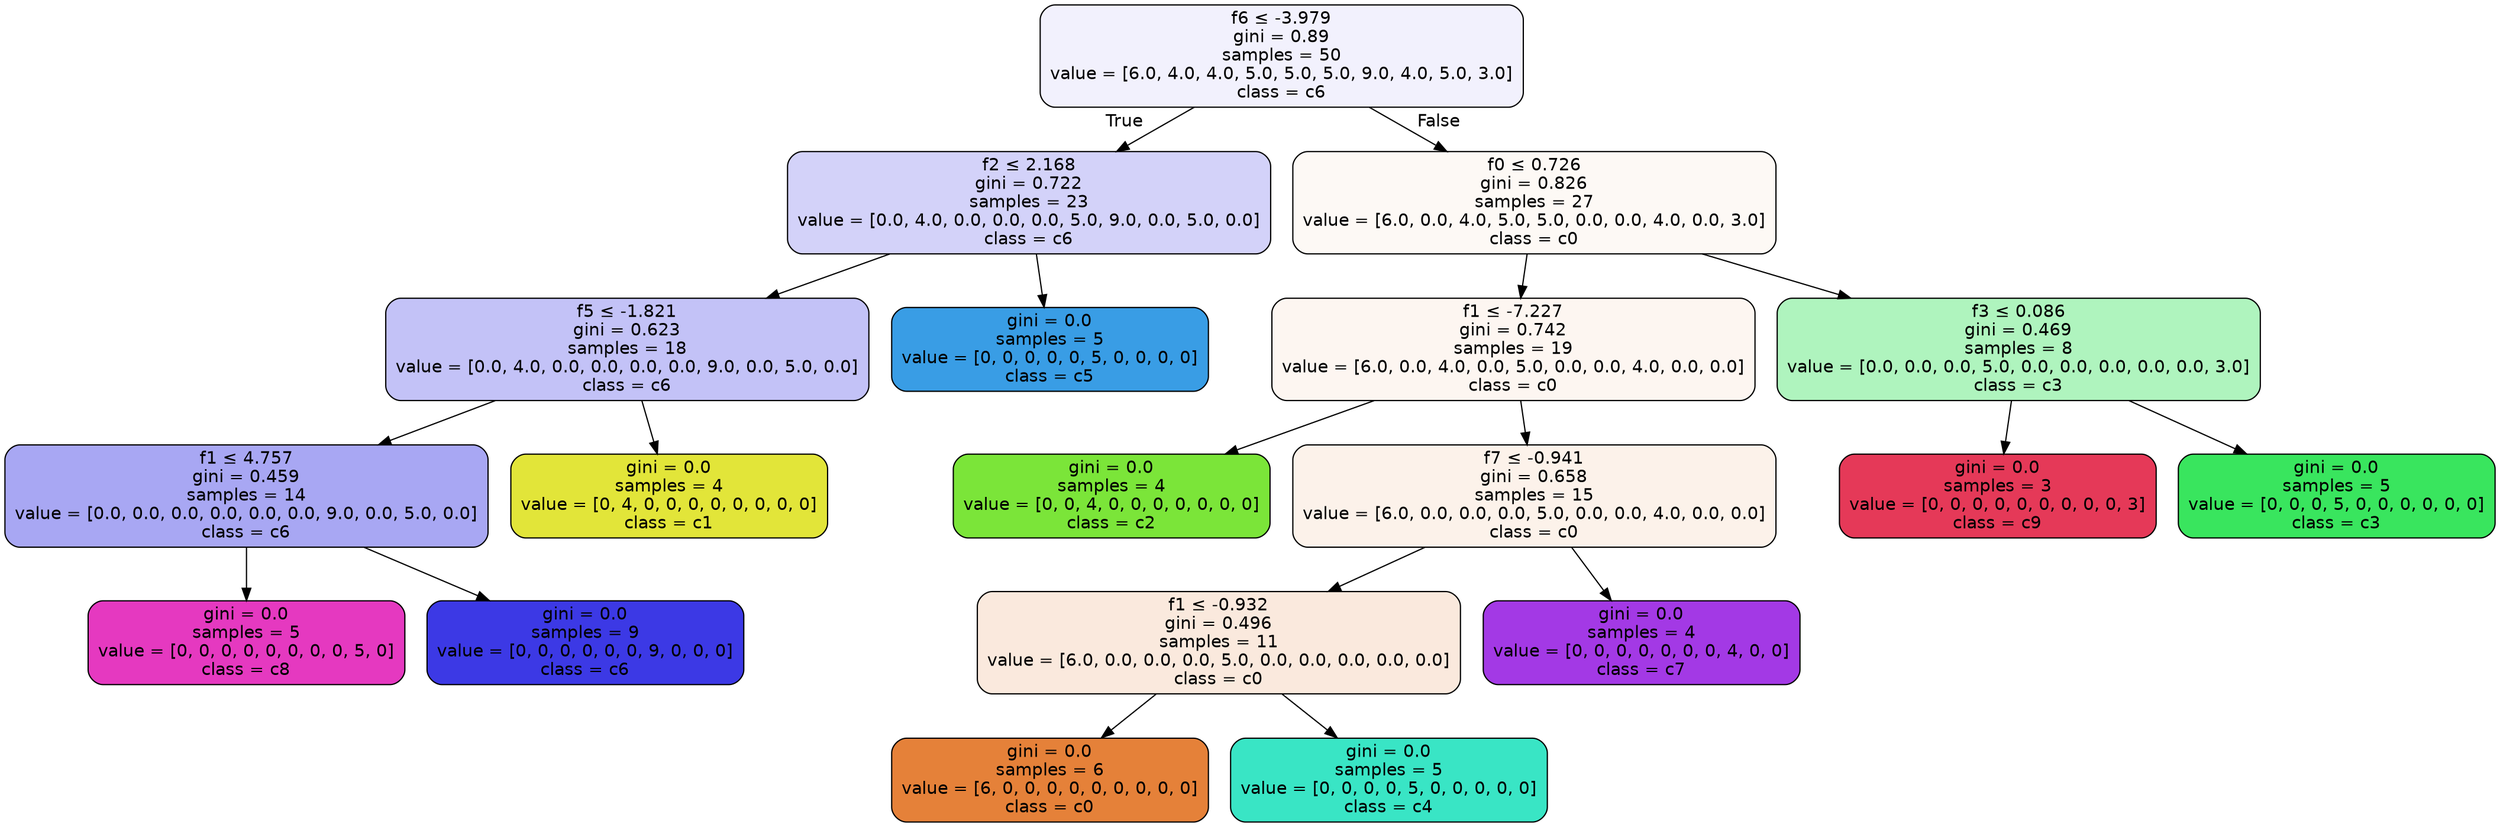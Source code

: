 digraph Tree {
node [shape=box, style="filled, rounded", color="black", fontname=helvetica] ;
edge [fontname=helvetica] ;
0 [label=<f6 &le; -3.979<br/>gini = 0.89<br/>samples = 50<br/>value = [6.0, 4.0, 4.0, 5.0, 5.0, 5.0, 9.0, 4.0, 5.0, 3.0]<br/>class = c6>, fillcolor="#3c39e511"] ;
1 [label=<f2 &le; 2.168<br/>gini = 0.722<br/>samples = 23<br/>value = [0.0, 4.0, 0.0, 0.0, 0.0, 5.0, 9.0, 0.0, 5.0, 0.0]<br/>class = c6>, fillcolor="#3c39e539"] ;
0 -> 1 [labeldistance=2.5, labelangle=45, headlabel="True"] ;
2 [label=<f5 &le; -1.821<br/>gini = 0.623<br/>samples = 18<br/>value = [0.0, 4.0, 0.0, 0.0, 0.0, 0.0, 9.0, 0.0, 5.0, 0.0]<br/>class = c6>, fillcolor="#3c39e54e"] ;
1 -> 2 ;
3 [label=<f1 &le; 4.757<br/>gini = 0.459<br/>samples = 14<br/>value = [0.0, 0.0, 0.0, 0.0, 0.0, 0.0, 9.0, 0.0, 5.0, 0.0]<br/>class = c6>, fillcolor="#3c39e571"] ;
2 -> 3 ;
4 [label=<gini = 0.0<br/>samples = 5<br/>value = [0, 0, 0, 0, 0, 0, 0, 0, 5, 0]<br/>class = c8>, fillcolor="#e539c0ff"] ;
3 -> 4 ;
5 [label=<gini = 0.0<br/>samples = 9<br/>value = [0, 0, 0, 0, 0, 0, 9, 0, 0, 0]<br/>class = c6>, fillcolor="#3c39e5ff"] ;
3 -> 5 ;
6 [label=<gini = 0.0<br/>samples = 4<br/>value = [0, 4, 0, 0, 0, 0, 0, 0, 0, 0]<br/>class = c1>, fillcolor="#e2e539ff"] ;
2 -> 6 ;
7 [label=<gini = 0.0<br/>samples = 5<br/>value = [0, 0, 0, 0, 0, 5, 0, 0, 0, 0]<br/>class = c5>, fillcolor="#399de5ff"] ;
1 -> 7 ;
8 [label=<f0 &le; 0.726<br/>gini = 0.826<br/>samples = 27<br/>value = [6.0, 0.0, 4.0, 5.0, 5.0, 0.0, 0.0, 4.0, 0.0, 3.0]<br/>class = c0>, fillcolor="#e581390c"] ;
0 -> 8 [labeldistance=2.5, labelangle=-45, headlabel="False"] ;
9 [label=<f1 &le; -7.227<br/>gini = 0.742<br/>samples = 19<br/>value = [6.0, 0.0, 4.0, 0.0, 5.0, 0.0, 0.0, 4.0, 0.0, 0.0]<br/>class = c0>, fillcolor="#e5813912"] ;
8 -> 9 ;
10 [label=<gini = 0.0<br/>samples = 4<br/>value = [0, 0, 4, 0, 0, 0, 0, 0, 0, 0]<br/>class = c2>, fillcolor="#7be539ff"] ;
9 -> 10 ;
11 [label=<f7 &le; -0.941<br/>gini = 0.658<br/>samples = 15<br/>value = [6.0, 0.0, 0.0, 0.0, 5.0, 0.0, 0.0, 4.0, 0.0, 0.0]<br/>class = c0>, fillcolor="#e581391a"] ;
9 -> 11 ;
12 [label=<f1 &le; -0.932<br/>gini = 0.496<br/>samples = 11<br/>value = [6.0, 0.0, 0.0, 0.0, 5.0, 0.0, 0.0, 0.0, 0.0, 0.0]<br/>class = c0>, fillcolor="#e581392b"] ;
11 -> 12 ;
13 [label=<gini = 0.0<br/>samples = 6<br/>value = [6, 0, 0, 0, 0, 0, 0, 0, 0, 0]<br/>class = c0>, fillcolor="#e58139ff"] ;
12 -> 13 ;
14 [label=<gini = 0.0<br/>samples = 5<br/>value = [0, 0, 0, 0, 5, 0, 0, 0, 0, 0]<br/>class = c4>, fillcolor="#39e5c5ff"] ;
12 -> 14 ;
15 [label=<gini = 0.0<br/>samples = 4<br/>value = [0, 0, 0, 0, 0, 0, 0, 4, 0, 0]<br/>class = c7>, fillcolor="#a339e5ff"] ;
11 -> 15 ;
16 [label=<f3 &le; 0.086<br/>gini = 0.469<br/>samples = 8<br/>value = [0.0, 0.0, 0.0, 5.0, 0.0, 0.0, 0.0, 0.0, 0.0, 3.0]<br/>class = c3>, fillcolor="#39e55e66"] ;
8 -> 16 ;
17 [label=<gini = 0.0<br/>samples = 3<br/>value = [0, 0, 0, 0, 0, 0, 0, 0, 0, 3]<br/>class = c9>, fillcolor="#e53958ff"] ;
16 -> 17 ;
18 [label=<gini = 0.0<br/>samples = 5<br/>value = [0, 0, 0, 5, 0, 0, 0, 0, 0, 0]<br/>class = c3>, fillcolor="#39e55eff"] ;
16 -> 18 ;
}

